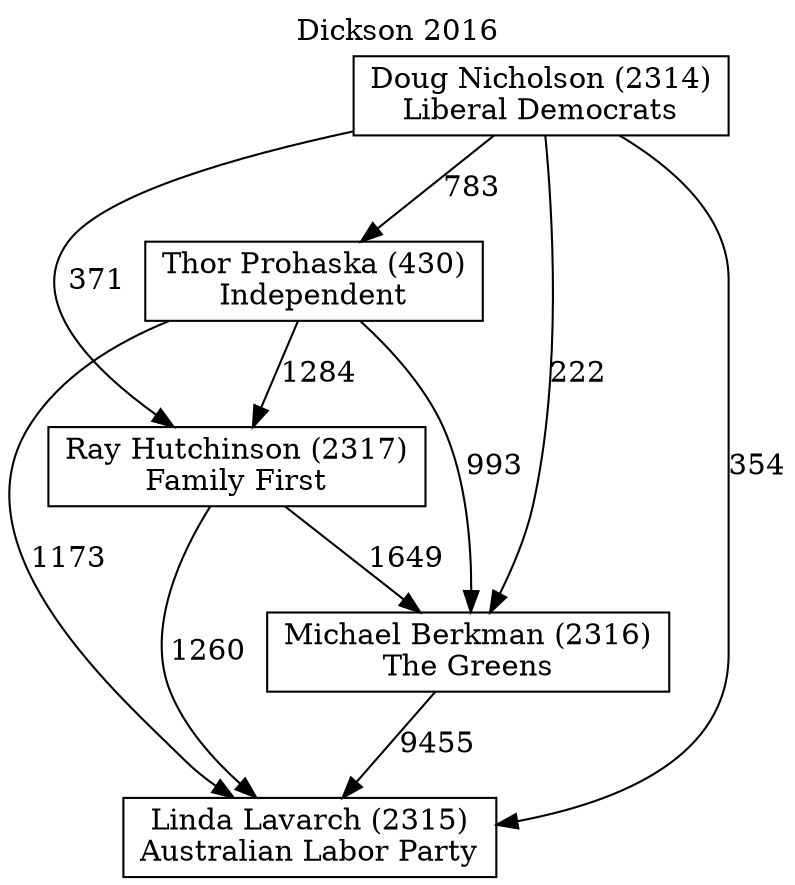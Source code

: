// House preference flow
digraph "Linda Lavarch (2315)_Dickson_2016" {
	graph [label="Dickson 2016" labelloc=t mclimit=10]
	node [shape=box]
	"Michael Berkman (2316)" [label="Michael Berkman (2316)
The Greens"]
	"Ray Hutchinson (2317)" [label="Ray Hutchinson (2317)
Family First"]
	"Doug Nicholson (2314)" [label="Doug Nicholson (2314)
Liberal Democrats"]
	"Thor Prohaska (430)" [label="Thor Prohaska (430)
Independent"]
	"Linda Lavarch (2315)" [label="Linda Lavarch (2315)
Australian Labor Party"]
	"Thor Prohaska (430)" -> "Michael Berkman (2316)" [label=993]
	"Thor Prohaska (430)" -> "Linda Lavarch (2315)" [label=1173]
	"Doug Nicholson (2314)" -> "Linda Lavarch (2315)" [label=354]
	"Ray Hutchinson (2317)" -> "Michael Berkman (2316)" [label=1649]
	"Ray Hutchinson (2317)" -> "Linda Lavarch (2315)" [label=1260]
	"Doug Nicholson (2314)" -> "Michael Berkman (2316)" [label=222]
	"Thor Prohaska (430)" -> "Ray Hutchinson (2317)" [label=1284]
	"Doug Nicholson (2314)" -> "Ray Hutchinson (2317)" [label=371]
	"Doug Nicholson (2314)" -> "Thor Prohaska (430)" [label=783]
	"Michael Berkman (2316)" -> "Linda Lavarch (2315)" [label=9455]
}

